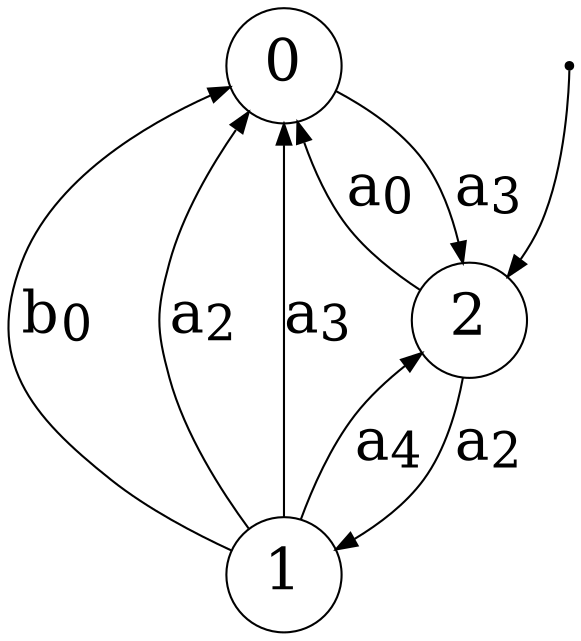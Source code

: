 digraph G {
"n0"[label= <0> shape=circle color="black" style=wedged fillcolor="white" style=filled fontsize="28"];
"n1"[label= <1> shape=circle color="black" style=wedged fillcolor="white" style=filled fontsize="28"];
"n2"[label= <2> shape=circle color="black" style=wedged fillcolor="white" style=filled fontsize="28"];
"ArbitraryUnusedNameNoWorriesJustGrooving3"[fontSize=1 shape=point];
{"ArbitraryUnusedNameNoWorriesJustGrooving3"}->{"n2"};
{"n0"}->{"n2"}[label = <a<sub>3</sub>> color="black" arrowhead="normal" style="" fontsize="28"];
{"n1"}->{"n0"}[label = <b<sub>0</sub>> color="black" arrowhead="normal" style="" fontsize="28"];
{"n1"}->{"n0"}[label = <a<sub>2</sub>> color="black" arrowhead="normal" style="" fontsize="28"];
{"n1"}->{"n0"}[label = <a<sub>3</sub>> color="black" arrowhead="normal" style="" fontsize="28"];
{"n1"}->{"n2"}[label = <a<sub>4</sub>> color="black" arrowhead="normal" style="" fontsize="28"];
{"n2"}->{"n1"}[label = <a<sub>2</sub>> color="black" arrowhead="normal" style="" fontsize="28"];
{"n2"}->{"n0"}[label = <a<sub>0</sub>> color="black" arrowhead="normal" style="" fontsize="28"];
}
